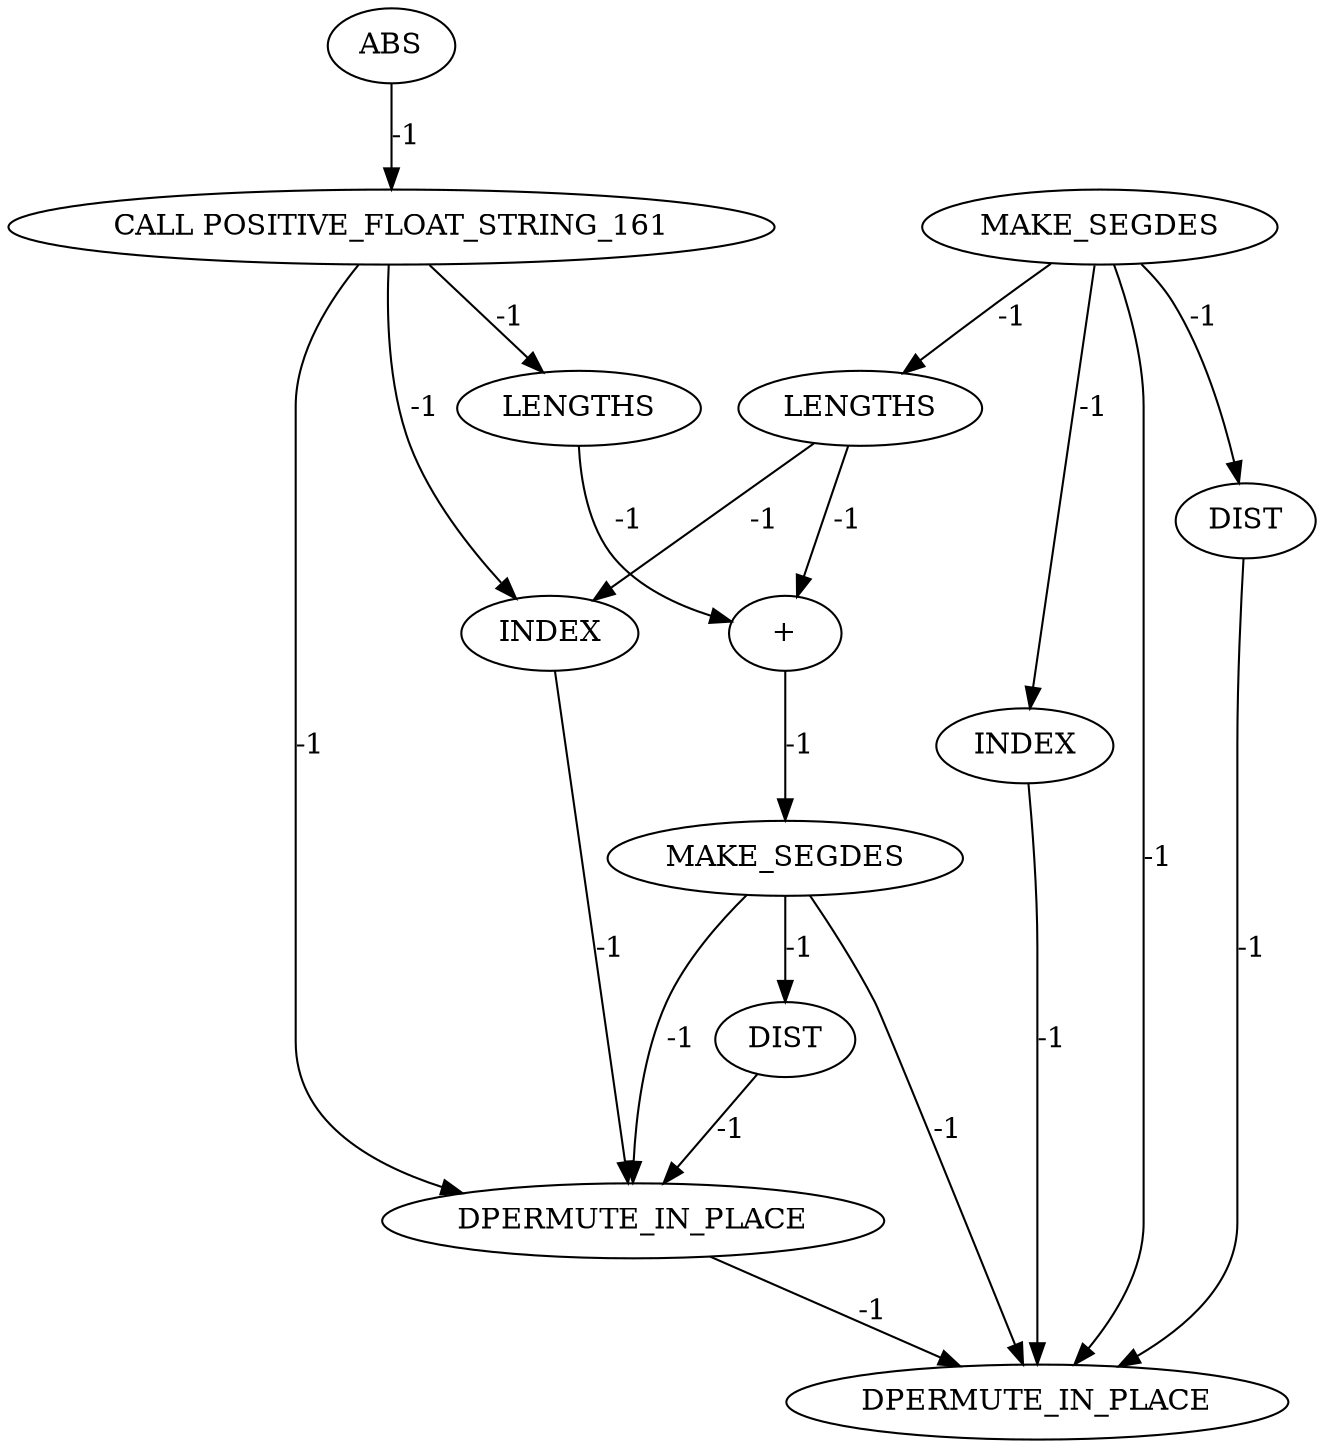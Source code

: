 digraph {
	cg_A_INST_2799 [label="CALL POSITIVE_FLOAT_STRING_161" cost=0]
	cg_A_INST_16449 [label=DPERMUTE_IN_PLACE cost=0]
	cg_A_INST_13982 [label=DIST cost=0]
	cg_A_INST_16448 [label=DPERMUTE_IN_PLACE cost=0]
	cg_A_INST_14016 [label="+" cost=0]
	cg_A_INST_14027 [label=DIST cost=0]
	cg_A_INST_13993 [label=INDEX cost=0]
	cg_A_INST_14021 [label=MAKE_SEGDES cost=0]
	cg_A_INST_13976 [label=MAKE_SEGDES cost=0]
	cg_A_INST_14005 [label=INDEX cost=0]
	cg_A_INST_13997 [label=LENGTHS cost=0]
	cg_A_INST_2794 [label=ABS cost=0]
	cg_A_INST_14015 [label=LENGTHS cost=0]
	cg_A_INST_2799 -> cg_A_INST_14005 [label=-1 cost=-1]
	cg_A_INST_2799 -> cg_A_INST_14015 [label=-1 cost=-1]
	cg_A_INST_2799 -> cg_A_INST_16448 [label=-1 cost=-1]
	cg_A_INST_13982 -> cg_A_INST_16449 [label=-1 cost=-1]
	cg_A_INST_16448 -> cg_A_INST_16449 [label=-1 cost=-1]
	cg_A_INST_14016 -> cg_A_INST_14021 [label=-1 cost=-1]
	cg_A_INST_14027 -> cg_A_INST_16448 [label=-1 cost=-1]
	cg_A_INST_13993 -> cg_A_INST_16449 [label=-1 cost=-1]
	cg_A_INST_14021 -> cg_A_INST_14027 [label=-1 cost=-1]
	cg_A_INST_14021 -> cg_A_INST_16448 [label=-1 cost=-1]
	cg_A_INST_14021 -> cg_A_INST_16449 [label=-1 cost=-1]
	cg_A_INST_13976 -> cg_A_INST_13982 [label=-1 cost=-1]
	cg_A_INST_13976 -> cg_A_INST_13993 [label=-1 cost=-1]
	cg_A_INST_13976 -> cg_A_INST_13997 [label=-1 cost=-1]
	cg_A_INST_13976 -> cg_A_INST_16449 [label=-1 cost=-1]
	cg_A_INST_14005 -> cg_A_INST_16448 [label=-1 cost=-1]
	cg_A_INST_13997 -> cg_A_INST_14005 [label=-1 cost=-1]
	cg_A_INST_13997 -> cg_A_INST_14016 [label=-1 cost=-1]
	cg_A_INST_2794 -> cg_A_INST_2799 [label=-1 cost=-1]
	cg_A_INST_14015 -> cg_A_INST_14016 [label=-1 cost=-1]
}
